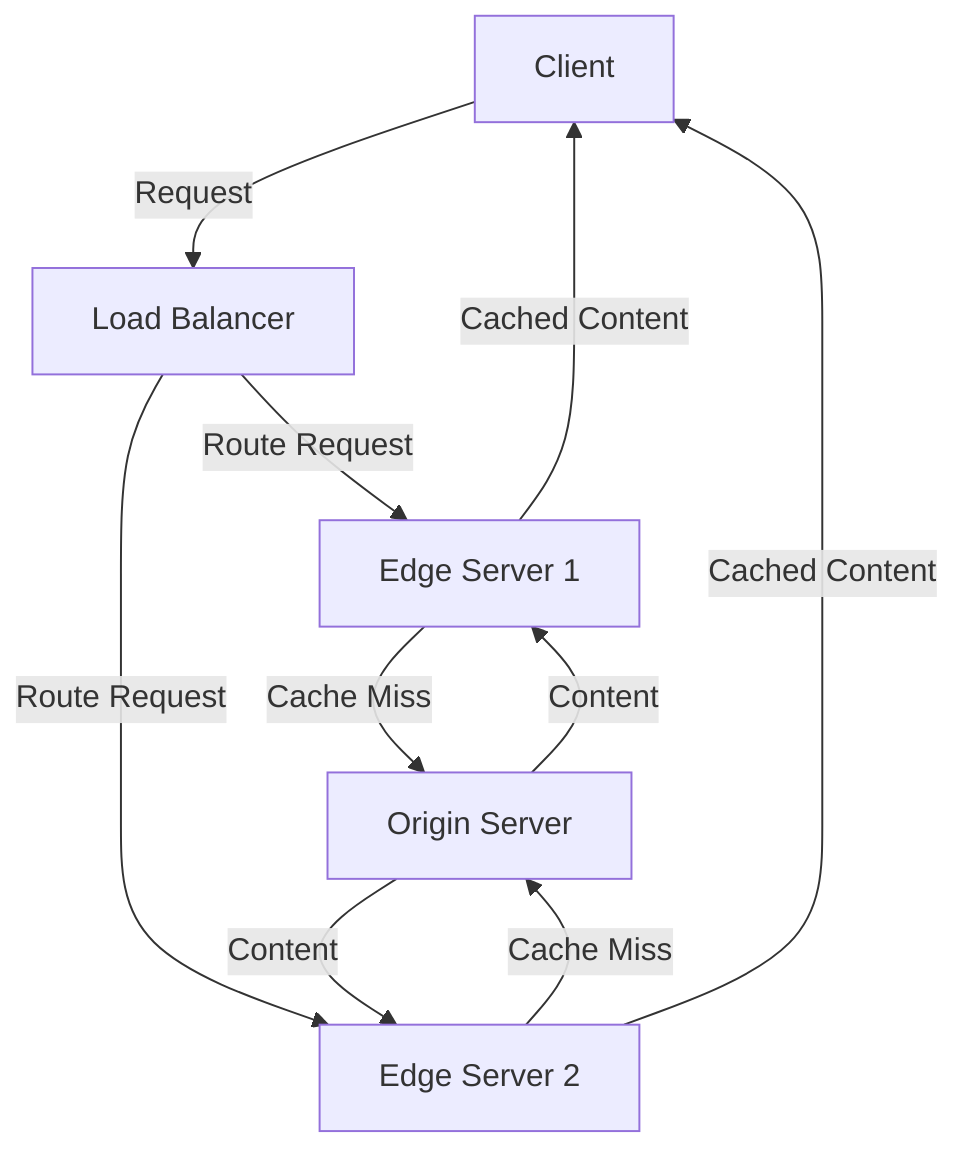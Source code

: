 graph TD
    Client[Client] -->|Request| LB[Load Balancer]
    LB -->|Route Request| ES1[Edge Server 1]
    LB -->|Route Request| ES2[Edge Server 2]
    ES1 -->|Cache Miss| OS[Origin Server]
    ES2 -->|Cache Miss| OS
    OS -->|Content| ES1
    OS -->|Content| ES2
    ES1 -->|Cached Content| Client
    ES2 -->|Cached Content| Client
